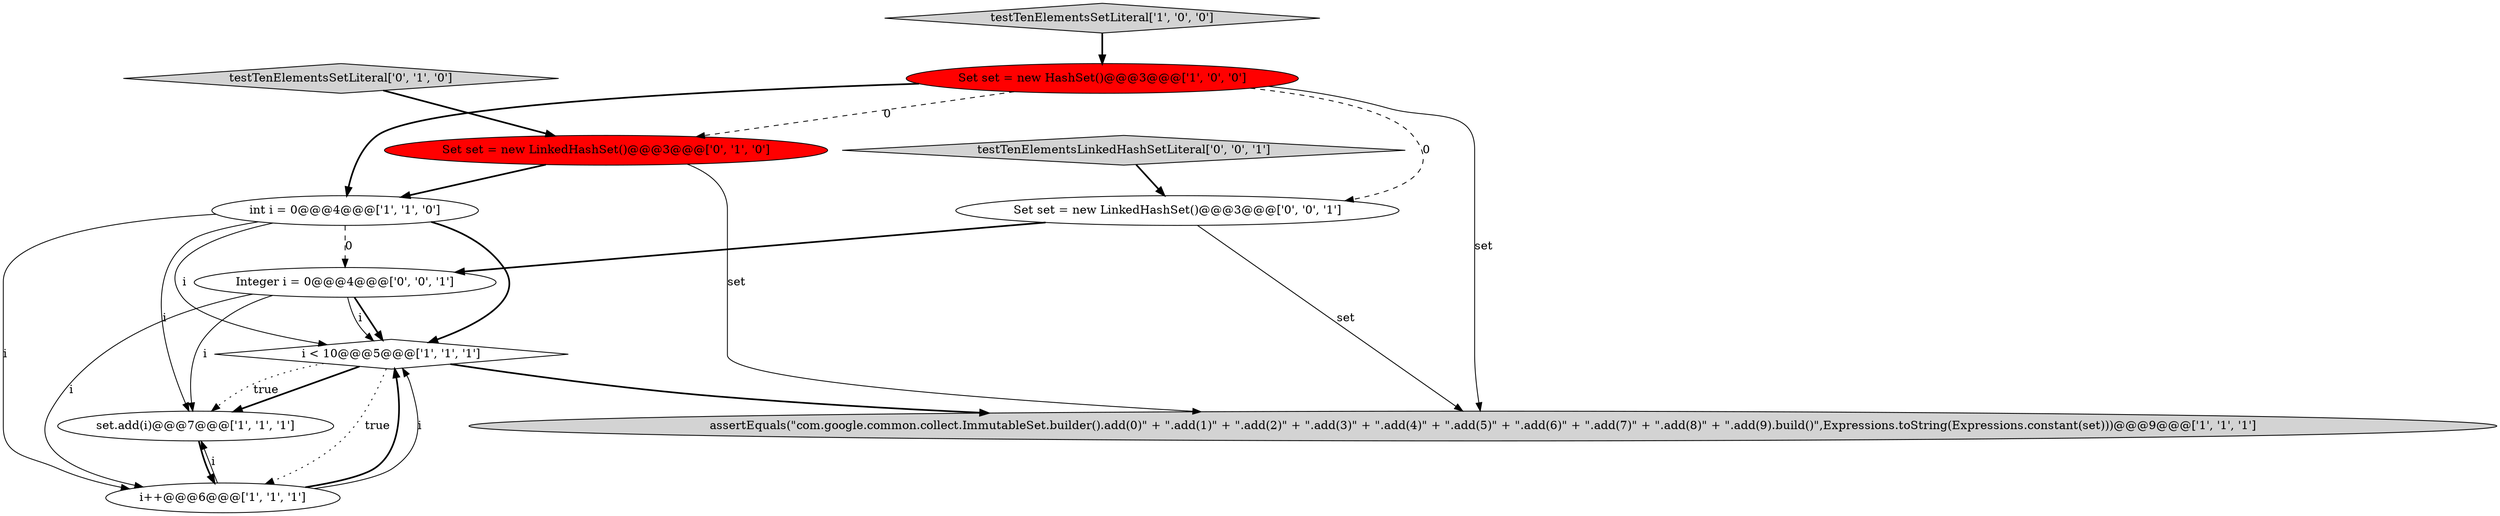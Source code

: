 digraph {
8 [style = filled, label = "Set set = new LinkedHashSet()@@@3@@@['0', '1', '0']", fillcolor = red, shape = ellipse image = "AAA1AAABBB2BBB"];
0 [style = filled, label = "Set set = new HashSet()@@@3@@@['1', '0', '0']", fillcolor = red, shape = ellipse image = "AAA1AAABBB1BBB"];
9 [style = filled, label = "testTenElementsLinkedHashSetLiteral['0', '0', '1']", fillcolor = lightgray, shape = diamond image = "AAA0AAABBB3BBB"];
7 [style = filled, label = "testTenElementsSetLiteral['0', '1', '0']", fillcolor = lightgray, shape = diamond image = "AAA0AAABBB2BBB"];
6 [style = filled, label = "i < 10@@@5@@@['1', '1', '1']", fillcolor = white, shape = diamond image = "AAA0AAABBB1BBB"];
2 [style = filled, label = "set.add(i)@@@7@@@['1', '1', '1']", fillcolor = white, shape = ellipse image = "AAA0AAABBB1BBB"];
5 [style = filled, label = "i++@@@6@@@['1', '1', '1']", fillcolor = white, shape = ellipse image = "AAA0AAABBB1BBB"];
4 [style = filled, label = "testTenElementsSetLiteral['1', '0', '0']", fillcolor = lightgray, shape = diamond image = "AAA0AAABBB1BBB"];
3 [style = filled, label = "int i = 0@@@4@@@['1', '1', '0']", fillcolor = white, shape = ellipse image = "AAA0AAABBB1BBB"];
10 [style = filled, label = "Set set = new LinkedHashSet()@@@3@@@['0', '0', '1']", fillcolor = white, shape = ellipse image = "AAA0AAABBB3BBB"];
1 [style = filled, label = "assertEquals(\"com.google.common.collect.ImmutableSet.builder().add(0)\" + \".add(1)\" + \".add(2)\" + \".add(3)\" + \".add(4)\" + \".add(5)\" + \".add(6)\" + \".add(7)\" + \".add(8)\" + \".add(9).build()\",Expressions.toString(Expressions.constant(set)))@@@9@@@['1', '1', '1']", fillcolor = lightgray, shape = ellipse image = "AAA0AAABBB1BBB"];
11 [style = filled, label = "Integer i = 0@@@4@@@['0', '0', '1']", fillcolor = white, shape = ellipse image = "AAA0AAABBB3BBB"];
0->3 [style = bold, label=""];
3->2 [style = solid, label="i"];
3->5 [style = solid, label="i"];
0->1 [style = solid, label="set"];
5->2 [style = solid, label="i"];
11->6 [style = bold, label=""];
8->3 [style = bold, label=""];
3->6 [style = bold, label=""];
9->10 [style = bold, label=""];
7->8 [style = bold, label=""];
11->5 [style = solid, label="i"];
0->10 [style = dashed, label="0"];
4->0 [style = bold, label=""];
6->2 [style = bold, label=""];
3->6 [style = solid, label="i"];
6->1 [style = bold, label=""];
11->6 [style = solid, label="i"];
10->1 [style = solid, label="set"];
6->2 [style = dotted, label="true"];
5->6 [style = bold, label=""];
8->1 [style = solid, label="set"];
11->2 [style = solid, label="i"];
0->8 [style = dashed, label="0"];
5->6 [style = solid, label="i"];
3->11 [style = dashed, label="0"];
6->5 [style = dotted, label="true"];
2->5 [style = bold, label=""];
10->11 [style = bold, label=""];
}
